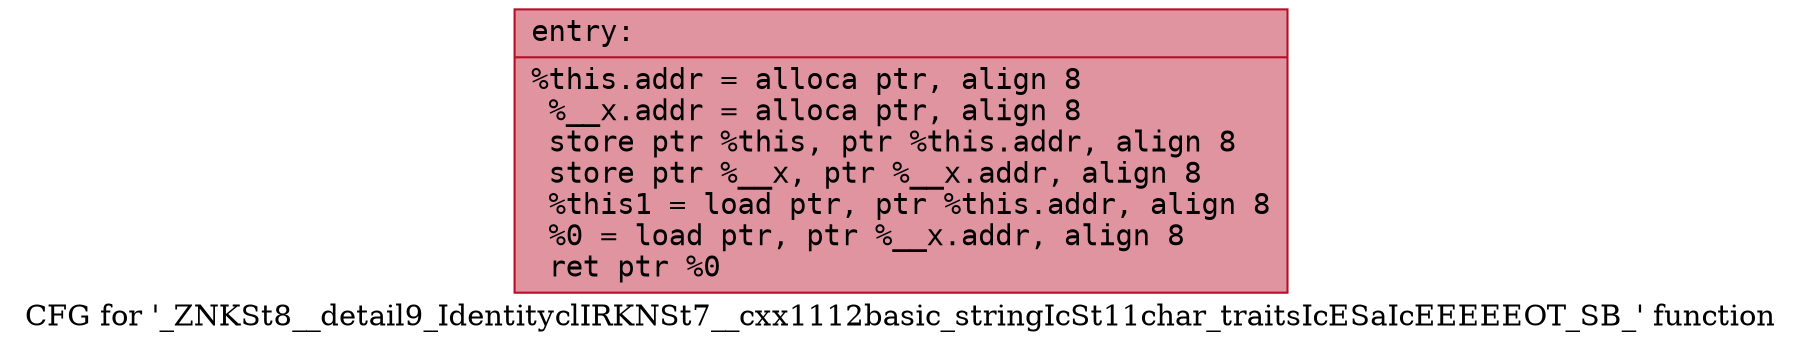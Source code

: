 digraph "CFG for '_ZNKSt8__detail9_IdentityclIRKNSt7__cxx1112basic_stringIcSt11char_traitsIcESaIcEEEEEOT_SB_' function" {
	label="CFG for '_ZNKSt8__detail9_IdentityclIRKNSt7__cxx1112basic_stringIcSt11char_traitsIcESaIcEEEEEOT_SB_' function";

	Node0x55c7e09cc800 [shape=record,color="#b70d28ff", style=filled, fillcolor="#b70d2870" fontname="Courier",label="{entry:\l|  %this.addr = alloca ptr, align 8\l  %__x.addr = alloca ptr, align 8\l  store ptr %this, ptr %this.addr, align 8\l  store ptr %__x, ptr %__x.addr, align 8\l  %this1 = load ptr, ptr %this.addr, align 8\l  %0 = load ptr, ptr %__x.addr, align 8\l  ret ptr %0\l}"];
}
